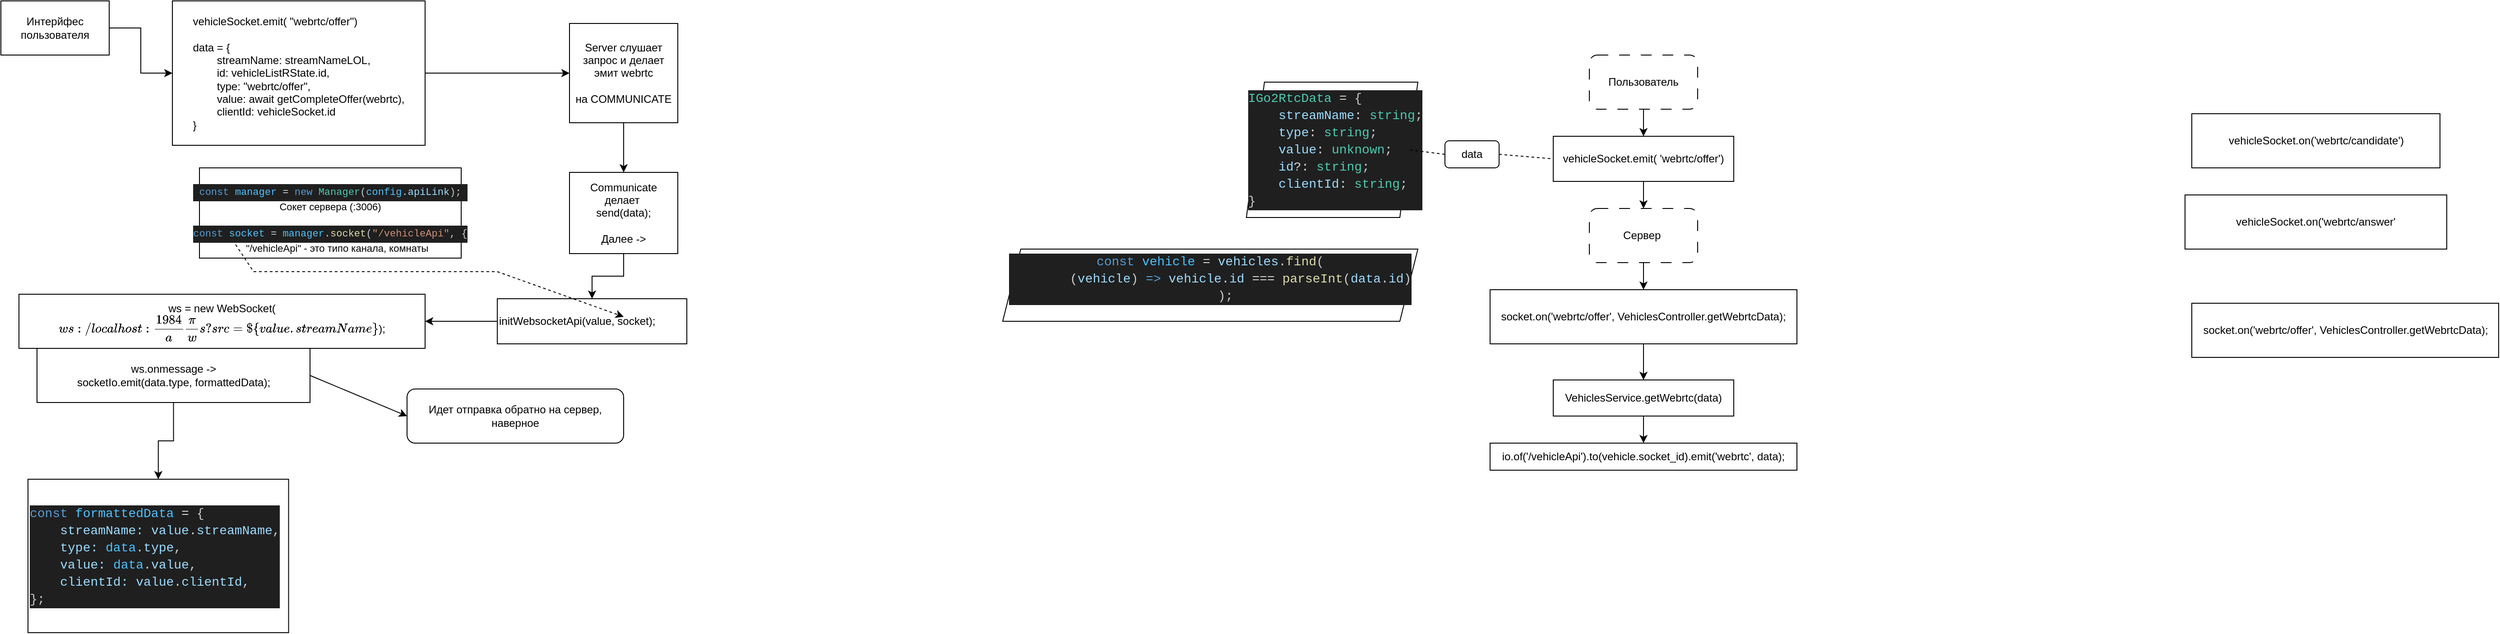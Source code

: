 <mxfile version="24.2.2" type="github">
  <diagram name="Страница — 1" id="N2BBvwz7dYq2u03mfkgw">
    <mxGraphModel dx="2390" dy="1305" grid="1" gridSize="10" guides="1" tooltips="1" connect="1" arrows="1" fold="1" page="1" pageScale="1" pageWidth="827" pageHeight="1169" math="0" shadow="0">
      <root>
        <mxCell id="0" />
        <mxCell id="1" parent="0" />
        <mxCell id="JpSsH_3zQxGx-G5elUN2-3" value="" style="edgeStyle=orthogonalEdgeStyle;rounded=0;orthogonalLoop=1;jettySize=auto;html=1;" parent="1" source="JpSsH_3zQxGx-G5elUN2-1" target="JpSsH_3zQxGx-G5elUN2-2" edge="1">
          <mxGeometry relative="1" as="geometry" />
        </mxCell>
        <mxCell id="JpSsH_3zQxGx-G5elUN2-1" value="Интерйфес пользователя" style="rounded=0;whiteSpace=wrap;html=1;" parent="1" vertex="1">
          <mxGeometry x="30" y="40" width="120" height="60" as="geometry" />
        </mxCell>
        <mxCell id="JpSsH_3zQxGx-G5elUN2-5" value="" style="edgeStyle=orthogonalEdgeStyle;rounded=0;orthogonalLoop=1;jettySize=auto;html=1;" parent="1" source="JpSsH_3zQxGx-G5elUN2-2" target="JpSsH_3zQxGx-G5elUN2-4" edge="1">
          <mxGeometry relative="1" as="geometry" />
        </mxCell>
        <mxCell id="JpSsH_3zQxGx-G5elUN2-2" value="&lt;div style=&quot;text-align: left;&quot;&gt;vehicleSocket.emit( &quot;webrtc/offer&quot;)&lt;br&gt;&lt;/div&gt;&lt;div style=&quot;text-align: left;&quot;&gt;&lt;span style=&quot;white-space: normal;&quot;&gt;&lt;br&gt;data = {&lt;/span&gt;&lt;/div&gt;&lt;div style=&quot;text-align: left;&quot;&gt;&lt;span style=&quot;white-space: normal;&quot;&gt;&lt;span style=&quot;white-space: pre;&quot;&gt;&#x9;&lt;/span&gt;streamName: streamNameLOL,&lt;/span&gt;&lt;/div&gt;&lt;div style=&quot;text-align: left;&quot;&gt;&lt;span style=&quot;background-color: initial;&quot;&gt;&lt;span style=&quot;white-space: pre;&quot;&gt;&#x9;&lt;/span&gt;id: vehicleListRState.id,&lt;/span&gt;&lt;/div&gt;&lt;div style=&quot;text-align: left;&quot;&gt;&lt;span style=&quot;white-space: normal;&quot;&gt;&lt;span style=&quot;white-space:pre&quot;&gt;&#x9;&lt;/span&gt;type: &quot;webrtc/offer&quot;,&lt;/span&gt;&lt;/div&gt;&lt;div style=&quot;text-align: left;&quot;&gt;&lt;span style=&quot;white-space: normal;&quot;&gt;&lt;span style=&quot;white-space:pre&quot;&gt;&#x9;&lt;/span&gt;value: await getCompleteOffer(webrtc),&lt;/span&gt;&lt;/div&gt;&lt;div style=&quot;text-align: left;&quot;&gt;&lt;span style=&quot;white-space: normal;&quot;&gt;&lt;span style=&quot;white-space:pre&quot;&gt;&#x9;&lt;/span&gt;clientId: vehicleSocket.id&lt;/span&gt;&lt;/div&gt;&lt;div style=&quot;text-align: left;&quot;&gt;&lt;span style=&quot;white-space: normal;&quot;&gt;}&lt;br&gt;&lt;/span&gt;&lt;/div&gt;" style="whiteSpace=wrap;html=1;rounded=0;" parent="1" vertex="1">
          <mxGeometry x="220" y="40" width="280" height="160" as="geometry" />
        </mxCell>
        <mxCell id="JpSsH_3zQxGx-G5elUN2-7" value="" style="edgeStyle=orthogonalEdgeStyle;rounded=0;orthogonalLoop=1;jettySize=auto;html=1;" parent="1" source="JpSsH_3zQxGx-G5elUN2-4" target="JpSsH_3zQxGx-G5elUN2-6" edge="1">
          <mxGeometry relative="1" as="geometry" />
        </mxCell>
        <mxCell id="JpSsH_3zQxGx-G5elUN2-4" value="Server слушает запрос и делает эмит webrtc&lt;br&gt;&lt;br&gt;&lt;div&gt;на COMMUNICATE&lt;/div&gt;" style="whiteSpace=wrap;html=1;rounded=0;" parent="1" vertex="1">
          <mxGeometry x="660" y="65" width="120" height="110" as="geometry" />
        </mxCell>
        <mxCell id="JpSsH_3zQxGx-G5elUN2-10" value="" style="edgeStyle=orthogonalEdgeStyle;rounded=0;orthogonalLoop=1;jettySize=auto;html=1;" parent="1" source="JpSsH_3zQxGx-G5elUN2-6" target="JpSsH_3zQxGx-G5elUN2-9" edge="1">
          <mxGeometry relative="1" as="geometry" />
        </mxCell>
        <mxCell id="JpSsH_3zQxGx-G5elUN2-6" value="Communicate делает&amp;nbsp;&lt;div&gt;send(data);&lt;/div&gt;&lt;div&gt;&lt;br&gt;&lt;/div&gt;&lt;div&gt;Далее -&amp;gt;&lt;/div&gt;" style="whiteSpace=wrap;html=1;rounded=0;" parent="1" vertex="1">
          <mxGeometry x="660" y="230" width="120" height="90" as="geometry" />
        </mxCell>
        <mxCell id="JpSsH_3zQxGx-G5elUN2-12" value="" style="edgeStyle=orthogonalEdgeStyle;rounded=0;orthogonalLoop=1;jettySize=auto;html=1;" parent="1" source="JpSsH_3zQxGx-G5elUN2-9" target="JpSsH_3zQxGx-G5elUN2-11" edge="1">
          <mxGeometry relative="1" as="geometry" />
        </mxCell>
        <UserObject label="initWebsocketApi(value, socket);" id="JpSsH_3zQxGx-G5elUN2-9">
          <mxCell style="whiteSpace=wrap;html=1;rounded=0;align=left;" parent="1" vertex="1">
            <mxGeometry x="580" y="370" width="210" height="50" as="geometry" />
          </mxCell>
        </UserObject>
        <mxCell id="JpSsH_3zQxGx-G5elUN2-11" value="ws = new WebSocket(`ws://localhost:1984/api/ws?src=${value.streamName}`);" style="whiteSpace=wrap;html=1;align=center;rounded=0;" parent="1" vertex="1">
          <mxGeometry x="50" y="365" width="450" height="60" as="geometry" />
        </mxCell>
        <mxCell id="JpSsH_3zQxGx-G5elUN2-26" value="" style="edgeStyle=orthogonalEdgeStyle;rounded=0;orthogonalLoop=1;jettySize=auto;html=1;" parent="1" source="JpSsH_3zQxGx-G5elUN2-17" target="JpSsH_3zQxGx-G5elUN2-25" edge="1">
          <mxGeometry relative="1" as="geometry" />
        </mxCell>
        <UserObject label="ws.onmessage -&amp;gt;&lt;div&gt;socketIo.emit(data.type, formattedData);&lt;/div&gt;" id="JpSsH_3zQxGx-G5elUN2-17">
          <mxCell style="rounded=0;whiteSpace=wrap;html=1;" parent="1" vertex="1">
            <mxGeometry x="70" y="425" width="302.5" height="60" as="geometry" />
          </mxCell>
        </UserObject>
        <mxCell id="JpSsH_3zQxGx-G5elUN2-21" value="Идет отправка обратно на сервер, наверное" style="rounded=1;whiteSpace=wrap;html=1;" parent="1" vertex="1">
          <mxGeometry x="480" y="470" width="240" height="60" as="geometry" />
        </mxCell>
        <mxCell id="JpSsH_3zQxGx-G5elUN2-22" value="" style="endArrow=classic;html=1;rounded=0;exitX=1;exitY=0.5;exitDx=0;exitDy=0;entryX=0;entryY=0.5;entryDx=0;entryDy=0;" parent="1" source="JpSsH_3zQxGx-G5elUN2-17" target="JpSsH_3zQxGx-G5elUN2-21" edge="1">
          <mxGeometry width="50" height="50" relative="1" as="geometry">
            <mxPoint x="390" y="290" as="sourcePoint" />
            <mxPoint x="440" y="240" as="targetPoint" />
          </mxGeometry>
        </mxCell>
        <mxCell id="JpSsH_3zQxGx-G5elUN2-25" value="&lt;br&gt;&lt;div style=&quot;color: #cccccc;background-color: #1f1f1f;font-family: Consolas, &#39;Courier New&#39;, monospace;font-weight: normal;font-size: 14px;line-height: 19px;white-space: pre;&quot;&gt;&lt;div&gt;&lt;span style=&quot;color: #569cd6;&quot;&gt;const&lt;/span&gt;&lt;span style=&quot;color: #cccccc;&quot;&gt; &lt;/span&gt;&lt;span style=&quot;color: #4fc1ff;&quot;&gt;formattedData&lt;/span&gt;&lt;span style=&quot;color: #cccccc;&quot;&gt; &lt;/span&gt;&lt;span style=&quot;color: #d4d4d4;&quot;&gt;=&lt;/span&gt;&lt;span style=&quot;color: #cccccc;&quot;&gt; {&lt;/span&gt;&lt;/div&gt;&lt;div&gt;&lt;span style=&quot;color: #cccccc;&quot;&gt;&amp;nbsp; &amp;nbsp; &lt;/span&gt;&lt;span style=&quot;color: #9cdcfe;&quot;&gt;streamName&lt;/span&gt;&lt;span style=&quot;color: #9cdcfe;&quot;&gt;:&lt;/span&gt;&lt;span style=&quot;color: #cccccc;&quot;&gt; &lt;/span&gt;&lt;span style=&quot;color: #9cdcfe;&quot;&gt;value&lt;/span&gt;&lt;span style=&quot;color: #cccccc;&quot;&gt;.&lt;/span&gt;&lt;span style=&quot;color: #9cdcfe;&quot;&gt;streamName&lt;/span&gt;&lt;span style=&quot;color: #cccccc;&quot;&gt;,&lt;/span&gt;&lt;/div&gt;&lt;div&gt;&lt;span style=&quot;color: #cccccc;&quot;&gt;&amp;nbsp; &amp;nbsp; &lt;/span&gt;&lt;span style=&quot;color: #9cdcfe;&quot;&gt;type&lt;/span&gt;&lt;span style=&quot;color: #9cdcfe;&quot;&gt;:&lt;/span&gt;&lt;span style=&quot;color: #cccccc;&quot;&gt; &lt;/span&gt;&lt;span style=&quot;color: #4fc1ff;&quot;&gt;data&lt;/span&gt;&lt;span style=&quot;color: #cccccc;&quot;&gt;.&lt;/span&gt;&lt;span style=&quot;color: #9cdcfe;&quot;&gt;type&lt;/span&gt;&lt;span style=&quot;color: #cccccc;&quot;&gt;,&lt;/span&gt;&lt;/div&gt;&lt;div&gt;&lt;span style=&quot;color: #cccccc;&quot;&gt;&amp;nbsp; &amp;nbsp; &lt;/span&gt;&lt;span style=&quot;color: #9cdcfe;&quot;&gt;value&lt;/span&gt;&lt;span style=&quot;color: #9cdcfe;&quot;&gt;:&lt;/span&gt;&lt;span style=&quot;color: #cccccc;&quot;&gt; &lt;/span&gt;&lt;span style=&quot;color: #4fc1ff;&quot;&gt;data&lt;/span&gt;&lt;span style=&quot;color: #cccccc;&quot;&gt;.&lt;/span&gt;&lt;span style=&quot;color: #9cdcfe;&quot;&gt;value&lt;/span&gt;&lt;span style=&quot;color: #cccccc;&quot;&gt;,&lt;/span&gt;&lt;/div&gt;&lt;div&gt;&lt;span style=&quot;color: #cccccc;&quot;&gt;&amp;nbsp; &amp;nbsp; &lt;/span&gt;&lt;span style=&quot;color: #9cdcfe;&quot;&gt;clientId&lt;/span&gt;&lt;span style=&quot;color: #9cdcfe;&quot;&gt;:&lt;/span&gt;&lt;span style=&quot;color: #cccccc;&quot;&gt; &lt;/span&gt;&lt;span style=&quot;color: #9cdcfe;&quot;&gt;value&lt;/span&gt;&lt;span style=&quot;color: #cccccc;&quot;&gt;.&lt;/span&gt;&lt;span style=&quot;color: #9cdcfe;&quot;&gt;clientId&lt;/span&gt;&lt;span style=&quot;color: #cccccc;&quot;&gt;,&lt;/span&gt;&lt;/div&gt;&lt;div&gt;&lt;span style=&quot;color: #cccccc;&quot;&gt;};&lt;/span&gt;&lt;/div&gt;&lt;/div&gt;&lt;div&gt;&lt;br/&gt;&lt;/div&gt;" style="whiteSpace=wrap;html=1;rounded=0;align=left;" parent="1" vertex="1">
          <mxGeometry x="60.01" y="570" width="288.75" height="170" as="geometry" />
        </mxCell>
        <mxCell id="JpSsH_3zQxGx-G5elUN2-27" value="&lt;br style=&quot;font-size: 11px;&quot;&gt;&lt;div style=&quot;color: rgb(204, 204, 204); background-color: rgb(31, 31, 31); font-family: Consolas, &amp;quot;Courier New&amp;quot;, monospace; font-weight: normal; font-size: 11px; line-height: 19px; white-space: pre;&quot;&gt;&lt;div style=&quot;font-size: 11px;&quot;&gt;&lt;span style=&quot;color: rgb(86, 156, 214); font-size: 11px;&quot;&gt;const&lt;/span&gt;&lt;span style=&quot;color: rgb(204, 204, 204); font-size: 11px;&quot;&gt; &lt;/span&gt;&lt;span style=&quot;color: rgb(79, 193, 255); font-size: 11px;&quot;&gt;manager&lt;/span&gt;&lt;span style=&quot;color: rgb(204, 204, 204); font-size: 11px;&quot;&gt; &lt;/span&gt;&lt;span style=&quot;color: rgb(212, 212, 212); font-size: 11px;&quot;&gt;=&lt;/span&gt;&lt;span style=&quot;color: rgb(204, 204, 204); font-size: 11px;&quot;&gt; &lt;/span&gt;&lt;span style=&quot;color: rgb(86, 156, 214); font-size: 11px;&quot;&gt;new&lt;/span&gt;&lt;span style=&quot;color: rgb(204, 204, 204); font-size: 11px;&quot;&gt; &lt;/span&gt;&lt;span style=&quot;color: rgb(78, 201, 176); font-size: 11px;&quot;&gt;Manager&lt;/span&gt;&lt;span style=&quot;color: rgb(204, 204, 204); font-size: 11px;&quot;&gt;(&lt;/span&gt;&lt;span style=&quot;color: rgb(79, 193, 255); font-size: 11px;&quot;&gt;config&lt;/span&gt;&lt;span style=&quot;color: rgb(204, 204, 204); font-size: 11px;&quot;&gt;.&lt;/span&gt;&lt;span style=&quot;color: rgb(156, 220, 254); font-size: 11px;&quot;&gt;apiLink&lt;/span&gt;&lt;span style=&quot;color: rgb(204, 204, 204); font-size: 11px;&quot;&gt;);&lt;/span&gt;&lt;/div&gt;&lt;/div&gt;Сокет сервера (:3006)&lt;div style=&quot;font-size: 11px;&quot;&gt;&lt;br style=&quot;font-size: 11px;&quot;&gt;&lt;/div&gt;&lt;div style=&quot;font-size: 11px;&quot;&gt;&lt;div style=&quot;color: rgb(204, 204, 204); background-color: rgb(31, 31, 31); font-family: Consolas, &amp;quot;Courier New&amp;quot;, monospace; font-size: 11px; line-height: 19px; white-space: pre;&quot;&gt;&lt;span style=&quot;color: rgb(86, 156, 214); font-size: 11px;&quot;&gt;const&lt;/span&gt; &lt;span style=&quot;color: rgb(79, 193, 255); font-size: 11px;&quot;&gt;socket&lt;/span&gt; &lt;span style=&quot;color: rgb(212, 212, 212); font-size: 11px;&quot;&gt;=&lt;/span&gt; &lt;span style=&quot;color: rgb(79, 193, 255); font-size: 11px;&quot;&gt;manager&lt;/span&gt;.&lt;span style=&quot;color: rgb(220, 220, 170); font-size: 11px;&quot;&gt;socket&lt;/span&gt;(&lt;span style=&quot;color: rgb(206, 145, 120); font-size: 11px;&quot;&gt;&quot;/vehicleApi&quot;&lt;/span&gt;, {&lt;/div&gt;&amp;nbsp; &amp;nbsp; &amp;nbsp;&quot;/vehicleApi&quot; - это типо канала, комнаты&lt;br style=&quot;font-size: 11px;&quot;&gt;&lt;/div&gt;" style="rounded=0;whiteSpace=wrap;html=1;fontSize=11;" parent="1" vertex="1">
          <mxGeometry x="250" y="225" width="290" height="100" as="geometry" />
        </mxCell>
        <mxCell id="ZGbc0jheP5GNqV0KJYv2-5" value="" style="endArrow=classic;html=1;rounded=0;exitX=0.138;exitY=0.85;exitDx=0;exitDy=0;exitPerimeter=0;entryX=0.667;entryY=0.4;entryDx=0;entryDy=0;entryPerimeter=0;dashed=1;" parent="1" source="JpSsH_3zQxGx-G5elUN2-27" target="JpSsH_3zQxGx-G5elUN2-9" edge="1">
          <mxGeometry width="50" height="50" relative="1" as="geometry">
            <mxPoint x="390" y="510" as="sourcePoint" />
            <mxPoint x="440" y="460" as="targetPoint" />
            <Array as="points">
              <mxPoint x="310" y="340" />
              <mxPoint x="580" y="340" />
            </Array>
          </mxGeometry>
        </mxCell>
        <mxCell id="eRhAELS6R_RbNOVsheLl-6" value="vehicleSocket.emit( &#39;webrtc/offer&#39;)" style="rounded=0;whiteSpace=wrap;html=1;" vertex="1" parent="1">
          <mxGeometry x="1750" y="190" width="200" height="50" as="geometry" />
        </mxCell>
        <UserObject label="vehicleSocket.on(&#39;webrtc/candidate&#39;)" id="eRhAELS6R_RbNOVsheLl-7">
          <mxCell style="rounded=0;whiteSpace=wrap;html=1;" vertex="1" parent="1">
            <mxGeometry x="2457.5" y="165" width="275" height="60" as="geometry" />
          </mxCell>
        </UserObject>
        <UserObject label="socket.on(&#39;webrtc/offer&#39;, VehiclesController.getWebrtcData);" id="eRhAELS6R_RbNOVsheLl-8">
          <mxCell style="rounded=0;whiteSpace=wrap;html=1;" vertex="1" parent="1">
            <mxGeometry x="2457.5" y="375" width="340" height="60" as="geometry" />
          </mxCell>
        </UserObject>
        <mxCell id="eRhAELS6R_RbNOVsheLl-9" value="vehicleSocket.on(&#39;webrtc/answer&#39;" style="rounded=0;whiteSpace=wrap;html=1;" vertex="1" parent="1">
          <mxGeometry x="2450" y="255" width="290" height="60" as="geometry" />
        </mxCell>
        <mxCell id="eRhAELS6R_RbNOVsheLl-10" value="Пользователь" style="rounded=1;whiteSpace=wrap;html=1;dashed=1;dashPattern=12 12;" vertex="1" parent="1">
          <mxGeometry x="1790" y="100" width="120" height="60" as="geometry" />
        </mxCell>
        <mxCell id="eRhAELS6R_RbNOVsheLl-11" value="Сервер&amp;nbsp;" style="rounded=1;whiteSpace=wrap;html=1;dashed=1;dashPattern=12 12;" vertex="1" parent="1">
          <mxGeometry x="1790" y="270" width="120" height="60" as="geometry" />
        </mxCell>
        <mxCell id="eRhAELS6R_RbNOVsheLl-12" value="" style="endArrow=classic;html=1;rounded=0;exitX=0.5;exitY=1;exitDx=0;exitDy=0;entryX=0.5;entryY=0;entryDx=0;entryDy=0;" edge="1" parent="1" source="eRhAELS6R_RbNOVsheLl-10" target="eRhAELS6R_RbNOVsheLl-6">
          <mxGeometry width="50" height="50" relative="1" as="geometry">
            <mxPoint x="1910" y="620" as="sourcePoint" />
            <mxPoint x="1960" y="570" as="targetPoint" />
          </mxGeometry>
        </mxCell>
        <mxCell id="eRhAELS6R_RbNOVsheLl-14" value="" style="endArrow=classic;html=1;rounded=0;entryX=0.5;entryY=0;entryDx=0;entryDy=0;exitX=0.5;exitY=1;exitDx=0;exitDy=0;" edge="1" parent="1" source="eRhAELS6R_RbNOVsheLl-6" target="eRhAELS6R_RbNOVsheLl-11">
          <mxGeometry width="50" height="50" relative="1" as="geometry">
            <mxPoint x="2125" y="240" as="sourcePoint" />
            <mxPoint x="2175" y="190" as="targetPoint" />
          </mxGeometry>
        </mxCell>
        <mxCell id="eRhAELS6R_RbNOVsheLl-15" value="" style="endArrow=classic;html=1;rounded=0;exitX=0.5;exitY=1;exitDx=0;exitDy=0;" edge="1" parent="1" source="eRhAELS6R_RbNOVsheLl-11" target="eRhAELS6R_RbNOVsheLl-16">
          <mxGeometry width="50" height="50" relative="1" as="geometry">
            <mxPoint x="2400" y="260" as="sourcePoint" />
            <mxPoint x="2350" y="130" as="targetPoint" />
          </mxGeometry>
        </mxCell>
        <mxCell id="eRhAELS6R_RbNOVsheLl-19" value="" style="edgeStyle=orthogonalEdgeStyle;rounded=0;orthogonalLoop=1;jettySize=auto;html=1;" edge="1" parent="1" source="eRhAELS6R_RbNOVsheLl-16" target="eRhAELS6R_RbNOVsheLl-18">
          <mxGeometry relative="1" as="geometry" />
        </mxCell>
        <mxCell id="eRhAELS6R_RbNOVsheLl-16" value="socket.on(&#39;webrtc/offer&#39;, VehiclesController.getWebrtcData);" style="rounded=0;whiteSpace=wrap;html=1;" vertex="1" parent="1">
          <mxGeometry x="1680" y="360" width="340" height="60" as="geometry" />
        </mxCell>
        <mxCell id="eRhAELS6R_RbNOVsheLl-22" value="" style="edgeStyle=orthogonalEdgeStyle;rounded=0;orthogonalLoop=1;jettySize=auto;html=1;" edge="1" parent="1" source="eRhAELS6R_RbNOVsheLl-18" target="eRhAELS6R_RbNOVsheLl-21">
          <mxGeometry relative="1" as="geometry" />
        </mxCell>
        <mxCell id="eRhAELS6R_RbNOVsheLl-18" value="VehiclesService.getWebrtc(data)" style="whiteSpace=wrap;html=1;rounded=0;" vertex="1" parent="1">
          <mxGeometry x="1750" y="460" width="200" height="40" as="geometry" />
        </mxCell>
        <UserObject label="io.of(&#39;/vehicleApi&#39;).to(vehicle.socket_id).emit(&#39;webrtc&#39;, data);" id="eRhAELS6R_RbNOVsheLl-21">
          <mxCell style="whiteSpace=wrap;html=1;rounded=0;" vertex="1" parent="1">
            <mxGeometry x="1680" y="530" width="340" height="30" as="geometry" />
          </mxCell>
        </UserObject>
        <mxCell id="eRhAELS6R_RbNOVsheLl-24" value="&lt;br&gt;&lt;div style=&quot;color: #cccccc;background-color: #1f1f1f;font-family: Consolas, &#39;Courier New&#39;, monospace;font-weight: normal;font-size: 14px;line-height: 19px;white-space: pre;&quot;&gt;&lt;div&gt;&lt;span style=&quot;color: #4ec9b0;&quot;&gt;IGo2RtcData&lt;/span&gt;&lt;span style=&quot;color: #cccccc;&quot;&gt; &lt;/span&gt;&lt;span style=&quot;color: #d4d4d4;&quot;&gt;=&lt;/span&gt;&lt;span style=&quot;color: #cccccc;&quot;&gt; {&lt;/span&gt;&lt;/div&gt;&lt;div&gt;&lt;span style=&quot;color: #cccccc;&quot;&gt;&amp;nbsp; &amp;nbsp; &lt;/span&gt;&lt;span style=&quot;color: #9cdcfe;&quot;&gt;streamName&lt;/span&gt;&lt;span style=&quot;color: #d4d4d4;&quot;&gt;:&lt;/span&gt;&lt;span style=&quot;color: #cccccc;&quot;&gt; &lt;/span&gt;&lt;span style=&quot;color: #4ec9b0;&quot;&gt;string&lt;/span&gt;&lt;span style=&quot;color: #cccccc;&quot;&gt;;&lt;/span&gt;&lt;/div&gt;&lt;div&gt;&lt;span style=&quot;color: #cccccc;&quot;&gt;&amp;nbsp; &amp;nbsp; &lt;/span&gt;&lt;span style=&quot;color: #9cdcfe;&quot;&gt;type&lt;/span&gt;&lt;span style=&quot;color: #d4d4d4;&quot;&gt;:&lt;/span&gt;&lt;span style=&quot;color: #cccccc;&quot;&gt; &lt;/span&gt;&lt;span style=&quot;color: #4ec9b0;&quot;&gt;string&lt;/span&gt;&lt;span style=&quot;color: #cccccc;&quot;&gt;;&lt;/span&gt;&lt;/div&gt;&lt;div&gt;&lt;span style=&quot;color: #cccccc;&quot;&gt;&amp;nbsp; &amp;nbsp; &lt;/span&gt;&lt;span style=&quot;color: #9cdcfe;&quot;&gt;value&lt;/span&gt;&lt;span style=&quot;color: #d4d4d4;&quot;&gt;:&lt;/span&gt;&lt;span style=&quot;color: #cccccc;&quot;&gt; &lt;/span&gt;&lt;span style=&quot;color: #4ec9b0;&quot;&gt;unknown&lt;/span&gt;&lt;span style=&quot;color: #cccccc;&quot;&gt;;&lt;/span&gt;&lt;/div&gt;&lt;div&gt;&lt;span style=&quot;color: #cccccc;&quot;&gt;&amp;nbsp; &amp;nbsp; &lt;/span&gt;&lt;span style=&quot;color: #9cdcfe;&quot;&gt;id&lt;/span&gt;&lt;span style=&quot;color: #d4d4d4;&quot;&gt;?:&lt;/span&gt;&lt;span style=&quot;color: #cccccc;&quot;&gt; &lt;/span&gt;&lt;span style=&quot;color: #4ec9b0;&quot;&gt;string&lt;/span&gt;&lt;span style=&quot;color: #cccccc;&quot;&gt;;&lt;/span&gt;&lt;/div&gt;&lt;div&gt;&lt;span style=&quot;color: #cccccc;&quot;&gt;&amp;nbsp; &amp;nbsp; &lt;/span&gt;&lt;span style=&quot;color: #9cdcfe;&quot;&gt;clientId&lt;/span&gt;&lt;span style=&quot;color: #d4d4d4;&quot;&gt;:&lt;/span&gt;&lt;span style=&quot;color: #cccccc;&quot;&gt; &lt;/span&gt;&lt;span style=&quot;color: #4ec9b0;&quot;&gt;string&lt;/span&gt;&lt;span style=&quot;color: #cccccc;&quot;&gt;;&lt;/span&gt;&lt;/div&gt;&lt;div&gt;}&lt;/div&gt;&lt;/div&gt;&lt;div&gt;&lt;br/&gt;&lt;/div&gt;" style="shape=parallelogram;perimeter=parallelogramPerimeter;whiteSpace=wrap;html=1;fixedSize=1;align=left;" vertex="1" parent="1">
          <mxGeometry x="1410" y="130" width="190" height="150" as="geometry" />
        </mxCell>
        <mxCell id="eRhAELS6R_RbNOVsheLl-25" value="" style="endArrow=none;dashed=1;html=1;rounded=0;entryX=1;entryY=0.5;entryDx=0;entryDy=0;" edge="1" parent="1" target="eRhAELS6R_RbNOVsheLl-24">
          <mxGeometry width="50" height="50" relative="1" as="geometry">
            <mxPoint x="1630" y="210" as="sourcePoint" />
            <mxPoint x="1970" y="430" as="targetPoint" />
          </mxGeometry>
        </mxCell>
        <mxCell id="eRhAELS6R_RbNOVsheLl-29" value="data" style="rounded=1;whiteSpace=wrap;html=1;" vertex="1" parent="1">
          <mxGeometry x="1630" y="195" width="60" height="30" as="geometry" />
        </mxCell>
        <mxCell id="eRhAELS6R_RbNOVsheLl-30" value="" style="endArrow=none;dashed=1;html=1;rounded=0;entryX=0;entryY=0.5;entryDx=0;entryDy=0;exitX=1;exitY=0.5;exitDx=0;exitDy=0;" edge="1" parent="1" source="eRhAELS6R_RbNOVsheLl-29" target="eRhAELS6R_RbNOVsheLl-6">
          <mxGeometry width="50" height="50" relative="1" as="geometry">
            <mxPoint x="1640" y="220" as="sourcePoint" />
            <mxPoint x="1600" y="215" as="targetPoint" />
          </mxGeometry>
        </mxCell>
        <mxCell id="eRhAELS6R_RbNOVsheLl-31" value="&#xa;&lt;div style=&quot;color: #cccccc;background-color: #1f1f1f;font-family: Consolas, &#39;Courier New&#39;, monospace;font-weight: normal;font-size: 14px;line-height: 19px;white-space: pre;&quot;&gt;&lt;div&gt;&lt;span style=&quot;color: #569cd6;&quot;&gt;const&lt;/span&gt;&lt;span style=&quot;color: #cccccc;&quot;&gt; &lt;/span&gt;&lt;span style=&quot;color: #4fc1ff;&quot;&gt;vehicle&lt;/span&gt;&lt;span style=&quot;color: #cccccc;&quot;&gt; &lt;/span&gt;&lt;span style=&quot;color: #d4d4d4;&quot;&gt;=&lt;/span&gt;&lt;span style=&quot;color: #cccccc;&quot;&gt; &lt;/span&gt;&lt;span style=&quot;color: #9cdcfe;&quot;&gt;vehicles&lt;/span&gt;&lt;span style=&quot;color: #cccccc;&quot;&gt;.&lt;/span&gt;&lt;span style=&quot;color: #dcdcaa;&quot;&gt;find&lt;/span&gt;&lt;span style=&quot;color: #cccccc;&quot;&gt;(&lt;/span&gt;&lt;/div&gt;&lt;div&gt;&lt;span style=&quot;color: #cccccc;&quot;&gt;&amp;nbsp; &amp;nbsp; &amp;nbsp; &amp;nbsp; (&lt;/span&gt;&lt;span style=&quot;color: #9cdcfe;&quot;&gt;vehicle&lt;/span&gt;&lt;span style=&quot;color: #cccccc;&quot;&gt;) &lt;/span&gt;&lt;span style=&quot;color: #569cd6;&quot;&gt;=&amp;gt;&lt;/span&gt;&lt;span style=&quot;color: #cccccc;&quot;&gt; &lt;/span&gt;&lt;span style=&quot;color: #9cdcfe;&quot;&gt;vehicle&lt;/span&gt;&lt;span style=&quot;color: #cccccc;&quot;&gt;.&lt;/span&gt;&lt;span style=&quot;color: #9cdcfe;&quot;&gt;id&lt;/span&gt;&lt;span style=&quot;color: #cccccc;&quot;&gt; &lt;/span&gt;&lt;span style=&quot;color: #d4d4d4;&quot;&gt;===&lt;/span&gt;&lt;span style=&quot;color: #cccccc;&quot;&gt; &lt;/span&gt;&lt;span style=&quot;color: #dcdcaa;&quot;&gt;parseInt&lt;/span&gt;&lt;span style=&quot;color: #cccccc;&quot;&gt;(&lt;/span&gt;&lt;span style=&quot;color: #9cdcfe;&quot;&gt;data&lt;/span&gt;&lt;span style=&quot;color: #cccccc;&quot;&gt;.&lt;/span&gt;&lt;span style=&quot;color: #9cdcfe;&quot;&gt;id&lt;/span&gt;&lt;span style=&quot;color: #cccccc;&quot;&gt;)&lt;/span&gt;&lt;/div&gt;&lt;div&gt;&lt;span style=&quot;color: #cccccc;&quot;&gt;&amp;nbsp; &amp;nbsp; );&lt;/span&gt;&lt;/div&gt;&lt;/div&gt;&#xa;&#xa;" style="shape=parallelogram;perimeter=parallelogramPerimeter;whiteSpace=wrap;html=1;fixedSize=1;" vertex="1" parent="1">
          <mxGeometry x="1140" y="315" width="460" height="80" as="geometry" />
        </mxCell>
      </root>
    </mxGraphModel>
  </diagram>
</mxfile>

